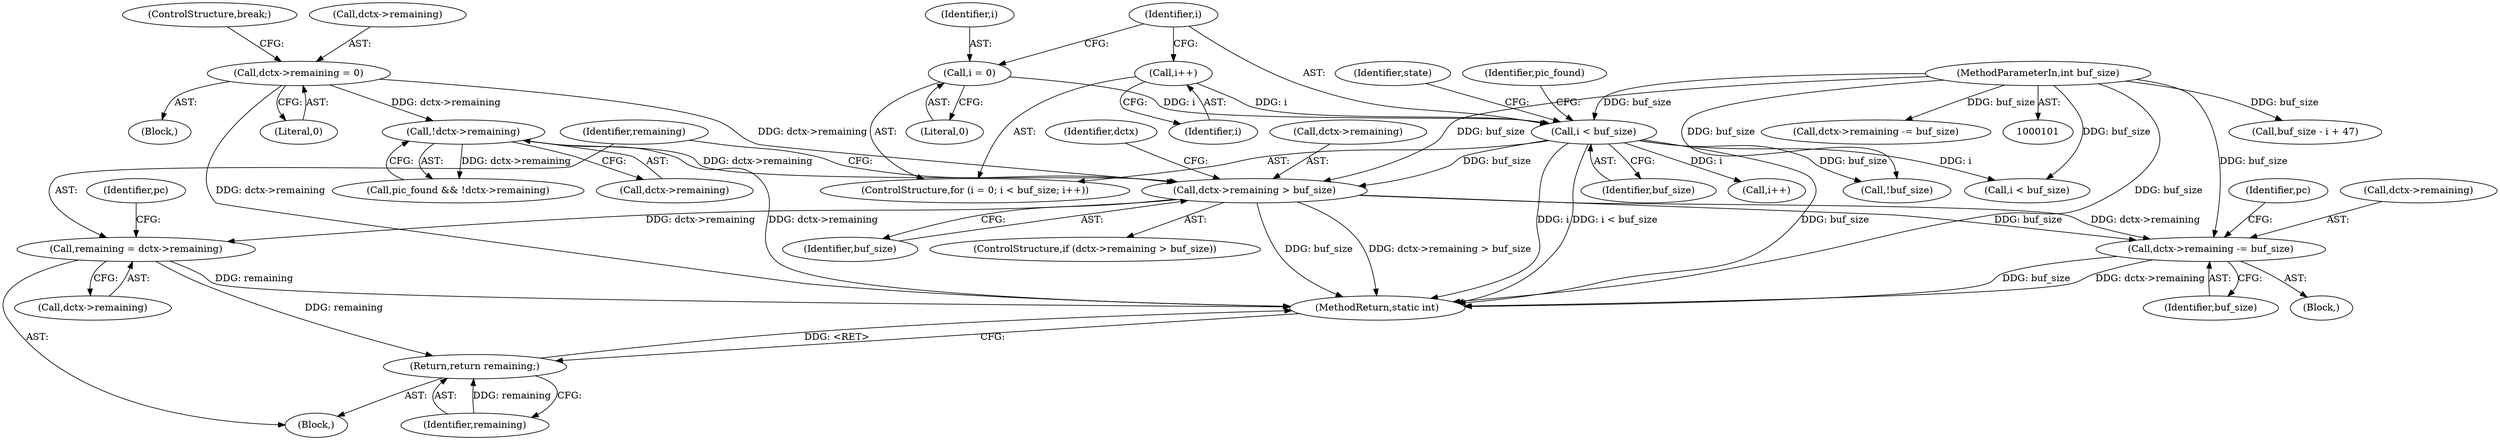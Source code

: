 digraph "0_FFmpeg_611b35627488a8d0763e75c25ee0875c5b7987dd@API" {
"1000338" [label="(Call,dctx->remaining > buf_size)"];
"1000163" [label="(Call,dctx->remaining = 0)"];
"1000172" [label="(Call,!dctx->remaining)"];
"1000137" [label="(Call,i < buf_size)"];
"1000140" [label="(Call,i++)"];
"1000134" [label="(Call,i = 0)"];
"1000104" [label="(MethodParameterIn,int buf_size)"];
"1000344" [label="(Call,dctx->remaining -= buf_size)"];
"1000352" [label="(Call,remaining = dctx->remaining)"];
"1000378" [label="(Return,return remaining;)"];
"1000173" [label="(Call,dctx->remaining)"];
"1000133" [label="(ControlStructure,for (i = 0; i < buf_size; i++))"];
"1000288" [label="(Call,buf_size - i + 47)"];
"1000338" [label="(Call,dctx->remaining > buf_size)"];
"1000378" [label="(Return,return remaining;)"];
"1000359" [label="(Identifier,pc)"];
"1000137" [label="(Call,i < buf_size)"];
"1000348" [label="(Identifier,buf_size)"];
"1000168" [label="(ControlStructure,break;)"];
"1000339" [label="(Call,dctx->remaining)"];
"1000141" [label="(Identifier,i)"];
"1000134" [label="(Call,i = 0)"];
"1000343" [label="(Block,)"];
"1000342" [label="(Identifier,buf_size)"];
"1000152" [label="(Block,)"];
"1000354" [label="(Call,dctx->remaining)"];
"1000164" [label="(Call,dctx->remaining)"];
"1000337" [label="(ControlStructure,if (dctx->remaining > buf_size))"];
"1000140" [label="(Call,i++)"];
"1000344" [label="(Call,dctx->remaining -= buf_size)"];
"1000171" [label="(Identifier,pic_found)"];
"1000138" [label="(Identifier,i)"];
"1000392" [label="(MethodReturn,static int)"];
"1000183" [label="(Call,i < buf_size)"];
"1000178" [label="(Call,!buf_size)"];
"1000144" [label="(Identifier,state)"];
"1000345" [label="(Call,dctx->remaining)"];
"1000328" [label="(Call,dctx->remaining -= buf_size)"];
"1000170" [label="(Call,pic_found && !dctx->remaining)"];
"1000135" [label="(Identifier,i)"];
"1000382" [label="(Identifier,pc)"];
"1000139" [label="(Identifier,buf_size)"];
"1000352" [label="(Call,remaining = dctx->remaining)"];
"1000346" [label="(Identifier,dctx)"];
"1000163" [label="(Call,dctx->remaining = 0)"];
"1000153" [label="(Call,i++)"];
"1000350" [label="(Block,)"];
"1000172" [label="(Call,!dctx->remaining)"];
"1000353" [label="(Identifier,remaining)"];
"1000167" [label="(Literal,0)"];
"1000104" [label="(MethodParameterIn,int buf_size)"];
"1000379" [label="(Identifier,remaining)"];
"1000136" [label="(Literal,0)"];
"1000338" -> "1000337"  [label="AST: "];
"1000338" -> "1000342"  [label="CFG: "];
"1000339" -> "1000338"  [label="AST: "];
"1000342" -> "1000338"  [label="AST: "];
"1000346" -> "1000338"  [label="CFG: "];
"1000353" -> "1000338"  [label="CFG: "];
"1000338" -> "1000392"  [label="DDG: dctx->remaining > buf_size"];
"1000338" -> "1000392"  [label="DDG: buf_size"];
"1000163" -> "1000338"  [label="DDG: dctx->remaining"];
"1000172" -> "1000338"  [label="DDG: dctx->remaining"];
"1000137" -> "1000338"  [label="DDG: buf_size"];
"1000104" -> "1000338"  [label="DDG: buf_size"];
"1000338" -> "1000344"  [label="DDG: buf_size"];
"1000338" -> "1000344"  [label="DDG: dctx->remaining"];
"1000338" -> "1000352"  [label="DDG: dctx->remaining"];
"1000163" -> "1000152"  [label="AST: "];
"1000163" -> "1000167"  [label="CFG: "];
"1000164" -> "1000163"  [label="AST: "];
"1000167" -> "1000163"  [label="AST: "];
"1000168" -> "1000163"  [label="CFG: "];
"1000163" -> "1000392"  [label="DDG: dctx->remaining"];
"1000163" -> "1000172"  [label="DDG: dctx->remaining"];
"1000172" -> "1000170"  [label="AST: "];
"1000172" -> "1000173"  [label="CFG: "];
"1000173" -> "1000172"  [label="AST: "];
"1000170" -> "1000172"  [label="CFG: "];
"1000172" -> "1000392"  [label="DDG: dctx->remaining"];
"1000172" -> "1000170"  [label="DDG: dctx->remaining"];
"1000137" -> "1000133"  [label="AST: "];
"1000137" -> "1000139"  [label="CFG: "];
"1000138" -> "1000137"  [label="AST: "];
"1000139" -> "1000137"  [label="AST: "];
"1000144" -> "1000137"  [label="CFG: "];
"1000171" -> "1000137"  [label="CFG: "];
"1000137" -> "1000392"  [label="DDG: buf_size"];
"1000137" -> "1000392"  [label="DDG: i"];
"1000137" -> "1000392"  [label="DDG: i < buf_size"];
"1000140" -> "1000137"  [label="DDG: i"];
"1000134" -> "1000137"  [label="DDG: i"];
"1000104" -> "1000137"  [label="DDG: buf_size"];
"1000137" -> "1000153"  [label="DDG: i"];
"1000137" -> "1000178"  [label="DDG: buf_size"];
"1000137" -> "1000183"  [label="DDG: i"];
"1000140" -> "1000133"  [label="AST: "];
"1000140" -> "1000141"  [label="CFG: "];
"1000141" -> "1000140"  [label="AST: "];
"1000138" -> "1000140"  [label="CFG: "];
"1000134" -> "1000133"  [label="AST: "];
"1000134" -> "1000136"  [label="CFG: "];
"1000135" -> "1000134"  [label="AST: "];
"1000136" -> "1000134"  [label="AST: "];
"1000138" -> "1000134"  [label="CFG: "];
"1000104" -> "1000101"  [label="AST: "];
"1000104" -> "1000392"  [label="DDG: buf_size"];
"1000104" -> "1000178"  [label="DDG: buf_size"];
"1000104" -> "1000183"  [label="DDG: buf_size"];
"1000104" -> "1000288"  [label="DDG: buf_size"];
"1000104" -> "1000328"  [label="DDG: buf_size"];
"1000104" -> "1000344"  [label="DDG: buf_size"];
"1000344" -> "1000343"  [label="AST: "];
"1000344" -> "1000348"  [label="CFG: "];
"1000345" -> "1000344"  [label="AST: "];
"1000348" -> "1000344"  [label="AST: "];
"1000382" -> "1000344"  [label="CFG: "];
"1000344" -> "1000392"  [label="DDG: buf_size"];
"1000344" -> "1000392"  [label="DDG: dctx->remaining"];
"1000352" -> "1000350"  [label="AST: "];
"1000352" -> "1000354"  [label="CFG: "];
"1000353" -> "1000352"  [label="AST: "];
"1000354" -> "1000352"  [label="AST: "];
"1000359" -> "1000352"  [label="CFG: "];
"1000352" -> "1000392"  [label="DDG: remaining"];
"1000352" -> "1000378"  [label="DDG: remaining"];
"1000378" -> "1000350"  [label="AST: "];
"1000378" -> "1000379"  [label="CFG: "];
"1000379" -> "1000378"  [label="AST: "];
"1000392" -> "1000378"  [label="CFG: "];
"1000378" -> "1000392"  [label="DDG: <RET>"];
"1000379" -> "1000378"  [label="DDG: remaining"];
}

